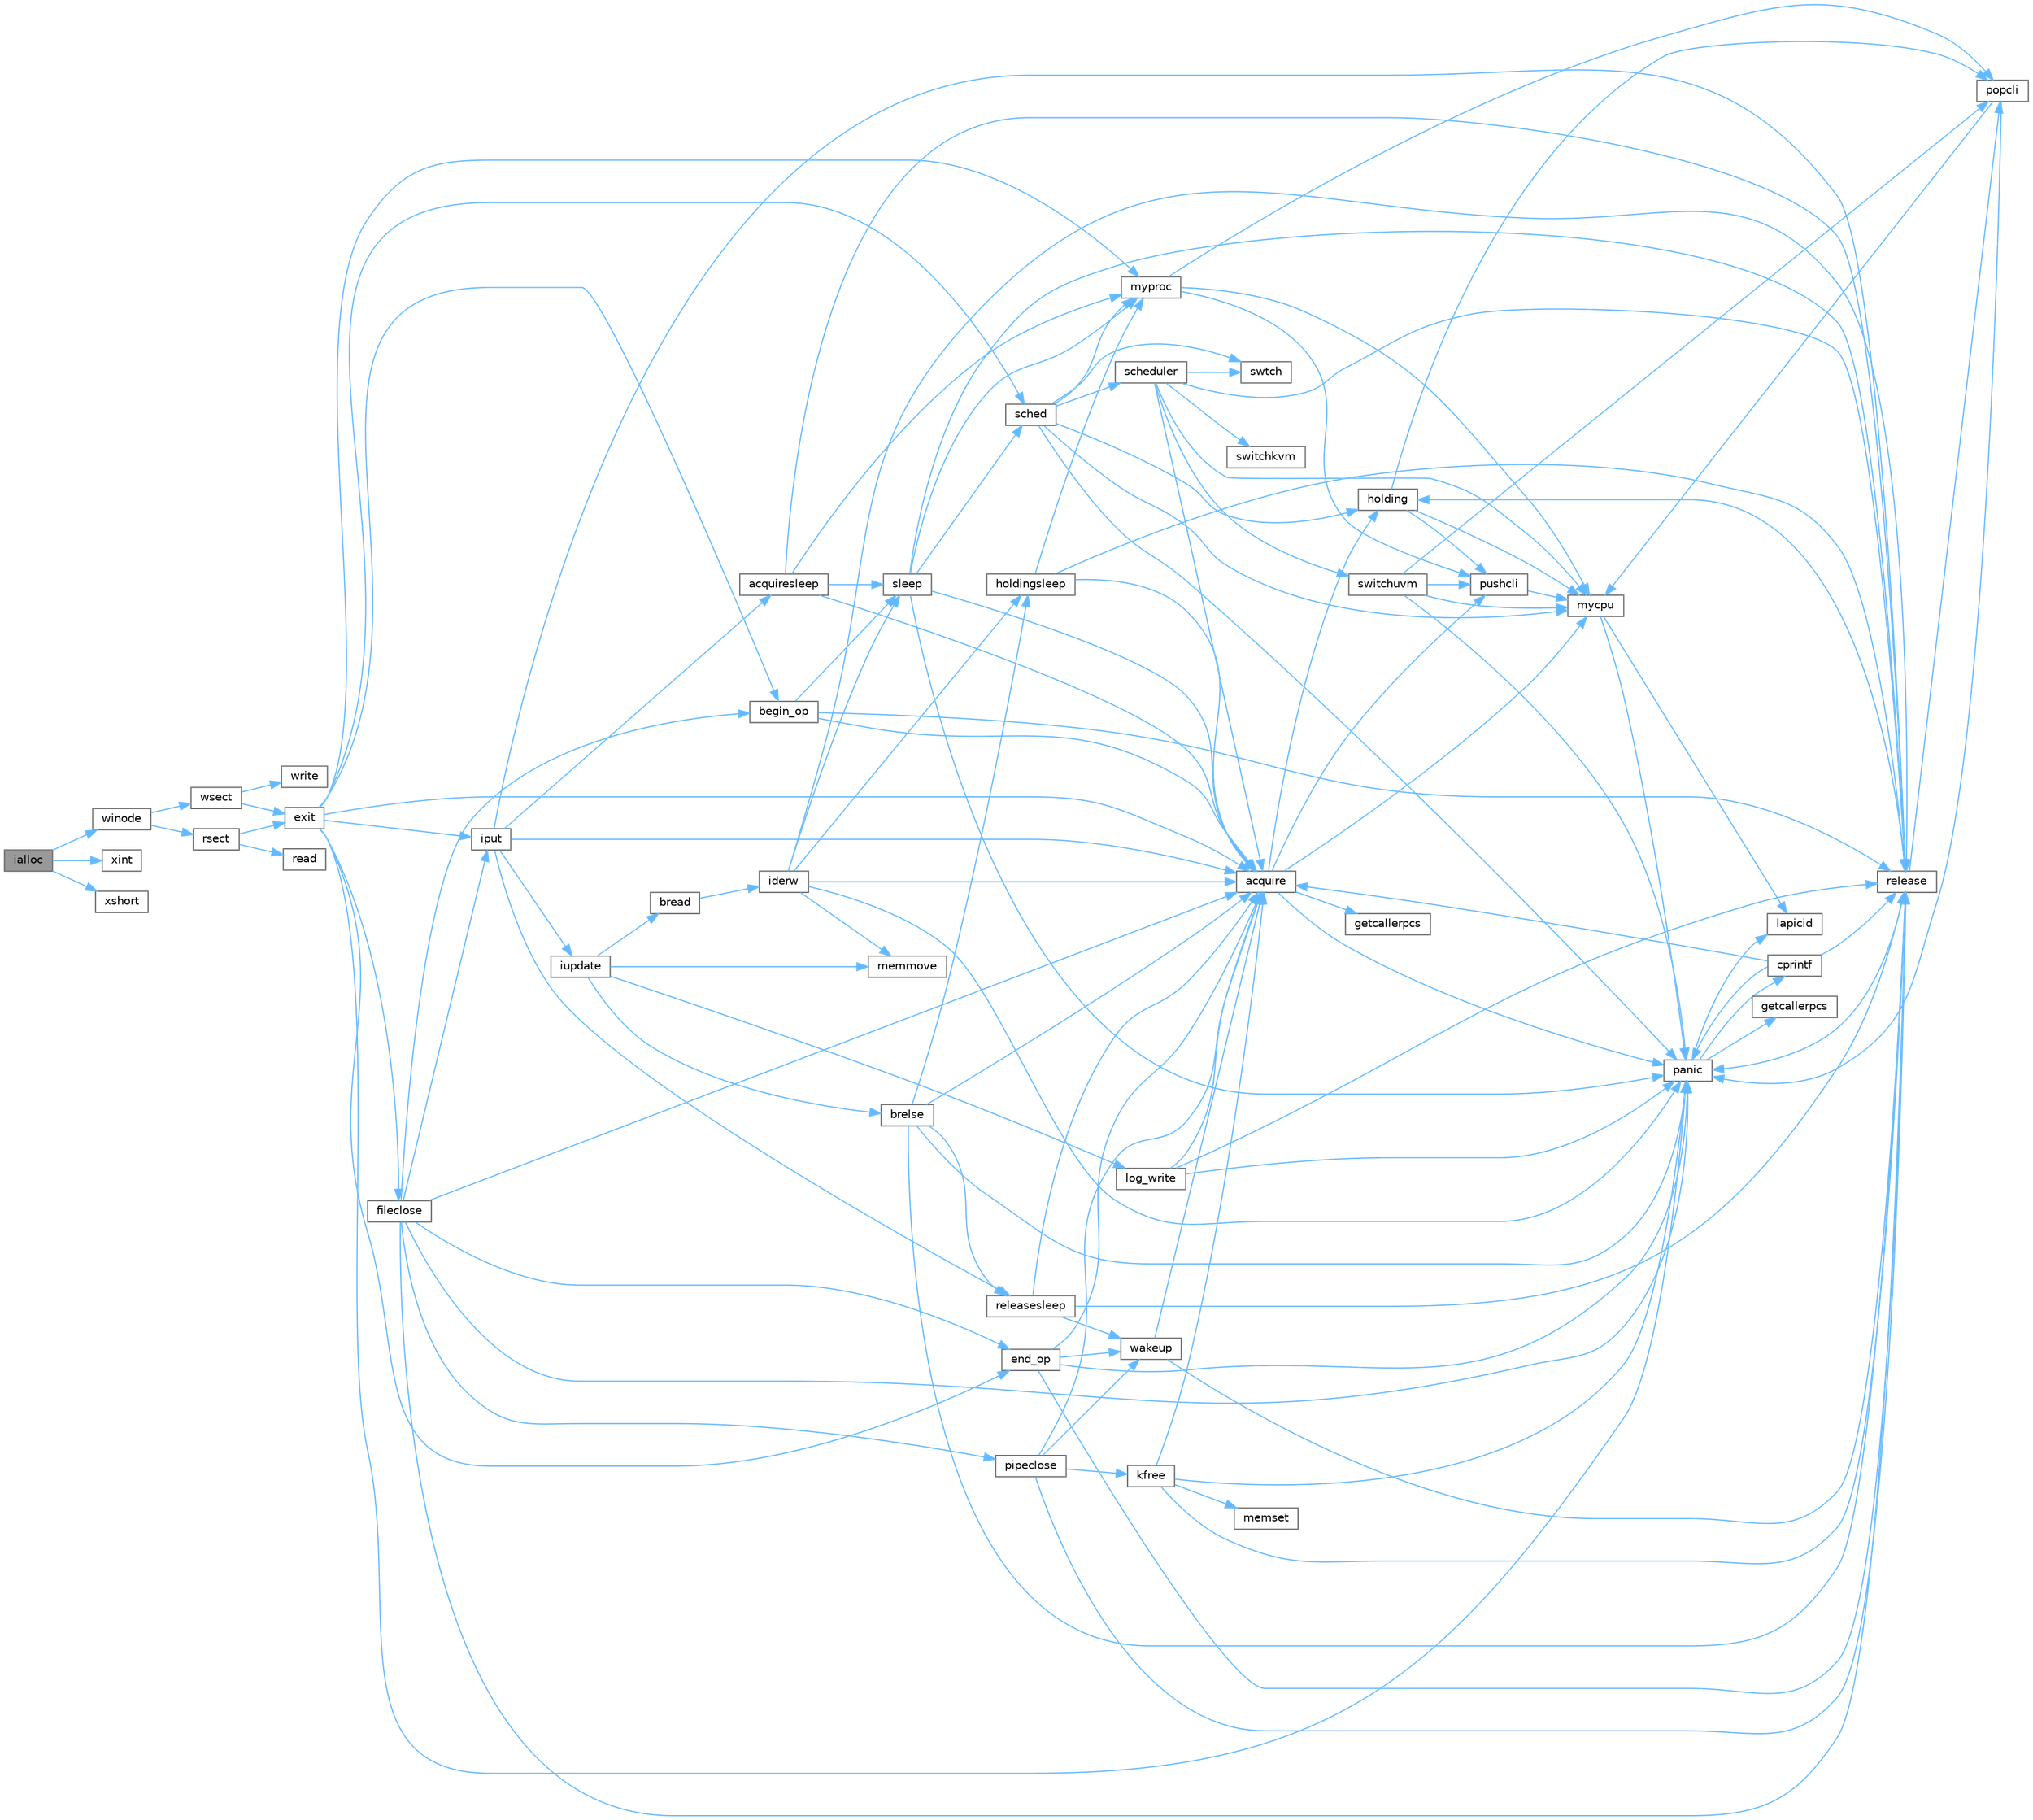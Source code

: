 digraph "ialloc"
{
 // LATEX_PDF_SIZE
  bgcolor="transparent";
  edge [fontname=Helvetica,fontsize=10,labelfontname=Helvetica,labelfontsize=10];
  node [fontname=Helvetica,fontsize=10,shape=box,height=0.2,width=0.4];
  rankdir="LR";
  Node1 [id="Node000001",label="ialloc",height=0.2,width=0.4,color="gray40", fillcolor="grey60", style="filled", fontcolor="black",tooltip=" "];
  Node1 -> Node2 [id="edge122_Node000001_Node000002",color="steelblue1",style="solid",tooltip=" "];
  Node2 [id="Node000002",label="winode",height=0.2,width=0.4,color="grey40", fillcolor="white", style="filled",URL="$d7/d1f/mkfs_8c.html#a2540c48cea7dc865909cfb3f8450a887",tooltip=" "];
  Node2 -> Node3 [id="edge123_Node000002_Node000003",color="steelblue1",style="solid",tooltip=" "];
  Node3 [id="Node000003",label="rsect",height=0.2,width=0.4,color="grey40", fillcolor="white", style="filled",URL="$d7/d1f/mkfs_8c.html#a22ea835ad23cd716a962f30e4882ee80",tooltip=" "];
  Node3 -> Node4 [id="edge124_Node000003_Node000004",color="steelblue1",style="solid",tooltip=" "];
  Node4 [id="Node000004",label="exit",height=0.2,width=0.4,color="grey40", fillcolor="white", style="filled",URL="$d3/dda/proc_8c.html#aaf98ef7cdde3a0dfb2e49919de3298b1",tooltip=" "];
  Node4 -> Node5 [id="edge125_Node000004_Node000005",color="steelblue1",style="solid",tooltip=" "];
  Node5 [id="Node000005",label="acquire",height=0.2,width=0.4,color="grey40", fillcolor="white", style="filled",URL="$d3/d2d/spinlock_8c.html#aed377f16a085b00de3a4b32392adbdfb",tooltip=" "];
  Node5 -> Node6 [id="edge126_Node000005_Node000006",color="steelblue1",style="solid",tooltip=" "];
  Node6 [id="Node000006",label="getcallerpcs",height=0.2,width=0.4,color="grey40", fillcolor="white", style="filled",URL="$d3/d2d/spinlock_8c.html#a6ac35304ea80f01086b47edcc2328010",tooltip=" "];
  Node5 -> Node7 [id="edge127_Node000005_Node000007",color="steelblue1",style="solid",tooltip=" "];
  Node7 [id="Node000007",label="holding",height=0.2,width=0.4,color="grey40", fillcolor="white", style="filled",URL="$d3/d2d/spinlock_8c.html#aea48df3e5cfb903179ad3dc78ab502d9",tooltip=" "];
  Node7 -> Node8 [id="edge128_Node000007_Node000008",color="steelblue1",style="solid",tooltip=" "];
  Node8 [id="Node000008",label="mycpu",height=0.2,width=0.4,color="grey40", fillcolor="white", style="filled",URL="$d3/dda/proc_8c.html#ad427959ad025dabd8cd393b27ec39160",tooltip=" "];
  Node8 -> Node9 [id="edge129_Node000008_Node000009",color="steelblue1",style="solid",tooltip=" "];
  Node9 [id="Node000009",label="lapicid",height=0.2,width=0.4,color="grey40", fillcolor="white", style="filled",URL="$dc/df6/lapic_8c.html#a627f7996b64f99d885244a5102c85164",tooltip=" "];
  Node8 -> Node10 [id="edge130_Node000008_Node000010",color="steelblue1",style="solid",tooltip=" "];
  Node10 [id="Node000010",label="panic",height=0.2,width=0.4,color="grey40", fillcolor="white", style="filled",URL="$d0/d56/console_8c.html#a95c0aca5d6d7487933984f08b189917a",tooltip=" "];
  Node10 -> Node11 [id="edge131_Node000010_Node000011",color="steelblue1",style="solid",tooltip=" "];
  Node11 [id="Node000011",label="cprintf",height=0.2,width=0.4,color="grey40", fillcolor="white", style="filled",URL="$d0/d56/console_8c.html#a90f0742d846503e4ed1804f1df421ec6",tooltip=" "];
  Node11 -> Node5 [id="edge132_Node000011_Node000005",color="steelblue1",style="solid",tooltip=" "];
  Node11 -> Node10 [id="edge133_Node000011_Node000010",color="steelblue1",style="solid",tooltip=" "];
  Node11 -> Node12 [id="edge134_Node000011_Node000012",color="steelblue1",style="solid",tooltip=" "];
  Node12 [id="Node000012",label="release",height=0.2,width=0.4,color="grey40", fillcolor="white", style="filled",URL="$d3/d2d/spinlock_8c.html#a1cee376aa9a00e754bf5481cd5f3d97b",tooltip=" "];
  Node12 -> Node7 [id="edge135_Node000012_Node000007",color="steelblue1",style="solid",tooltip=" "];
  Node12 -> Node10 [id="edge136_Node000012_Node000010",color="steelblue1",style="solid",tooltip=" "];
  Node12 -> Node13 [id="edge137_Node000012_Node000013",color="steelblue1",style="solid",tooltip=" "];
  Node13 [id="Node000013",label="popcli",height=0.2,width=0.4,color="grey40", fillcolor="white", style="filled",URL="$d3/d2d/spinlock_8c.html#ae3424f669269fef400ce29c3aeb43fdb",tooltip=" "];
  Node13 -> Node8 [id="edge138_Node000013_Node000008",color="steelblue1",style="solid",tooltip=" "];
  Node13 -> Node10 [id="edge139_Node000013_Node000010",color="steelblue1",style="solid",tooltip=" "];
  Node10 -> Node14 [id="edge140_Node000010_Node000014",color="steelblue1",style="solid",tooltip=" "];
  Node14 [id="Node000014",label="getcallerpcs",height=0.2,width=0.4,color="grey40", fillcolor="white", style="filled",URL="$d5/d64/defs_8h.html#a4105de9e2969515d6c6c795c4386f69f",tooltip=" "];
  Node10 -> Node9 [id="edge141_Node000010_Node000009",color="steelblue1",style="solid",tooltip=" "];
  Node7 -> Node13 [id="edge142_Node000007_Node000013",color="steelblue1",style="solid",tooltip=" "];
  Node7 -> Node15 [id="edge143_Node000007_Node000015",color="steelblue1",style="solid",tooltip=" "];
  Node15 [id="Node000015",label="pushcli",height=0.2,width=0.4,color="grey40", fillcolor="white", style="filled",URL="$d3/d2d/spinlock_8c.html#a206b749d1b7768dadce61cbcde7e0f1c",tooltip=" "];
  Node15 -> Node8 [id="edge144_Node000015_Node000008",color="steelblue1",style="solid",tooltip=" "];
  Node5 -> Node8 [id="edge145_Node000005_Node000008",color="steelblue1",style="solid",tooltip=" "];
  Node5 -> Node10 [id="edge146_Node000005_Node000010",color="steelblue1",style="solid",tooltip=" "];
  Node5 -> Node15 [id="edge147_Node000005_Node000015",color="steelblue1",style="solid",tooltip=" "];
  Node4 -> Node16 [id="edge148_Node000004_Node000016",color="steelblue1",style="solid",tooltip=" "];
  Node16 [id="Node000016",label="begin_op",height=0.2,width=0.4,color="grey40", fillcolor="white", style="filled",URL="$d7/df8/log_8c.html#ac96aa31ffc0500e749c62c4d377c21c9",tooltip=" "];
  Node16 -> Node5 [id="edge149_Node000016_Node000005",color="steelblue1",style="solid",tooltip=" "];
  Node16 -> Node12 [id="edge150_Node000016_Node000012",color="steelblue1",style="solid",tooltip=" "];
  Node16 -> Node17 [id="edge151_Node000016_Node000017",color="steelblue1",style="solid",tooltip=" "];
  Node17 [id="Node000017",label="sleep",height=0.2,width=0.4,color="grey40", fillcolor="white", style="filled",URL="$d3/dda/proc_8c.html#ae70cc0370342e46f6db3bec367232457",tooltip=" "];
  Node17 -> Node5 [id="edge152_Node000017_Node000005",color="steelblue1",style="solid",tooltip=" "];
  Node17 -> Node18 [id="edge153_Node000017_Node000018",color="steelblue1",style="solid",tooltip=" "];
  Node18 [id="Node000018",label="myproc",height=0.2,width=0.4,color="grey40", fillcolor="white", style="filled",URL="$d3/dda/proc_8c.html#a41af0935f3989aae450cf8988cd9c3a9",tooltip=" "];
  Node18 -> Node8 [id="edge154_Node000018_Node000008",color="steelblue1",style="solid",tooltip=" "];
  Node18 -> Node13 [id="edge155_Node000018_Node000013",color="steelblue1",style="solid",tooltip=" "];
  Node18 -> Node15 [id="edge156_Node000018_Node000015",color="steelblue1",style="solid",tooltip=" "];
  Node17 -> Node10 [id="edge157_Node000017_Node000010",color="steelblue1",style="solid",tooltip=" "];
  Node17 -> Node12 [id="edge158_Node000017_Node000012",color="steelblue1",style="solid",tooltip=" "];
  Node17 -> Node19 [id="edge159_Node000017_Node000019",color="steelblue1",style="solid",tooltip=" "];
  Node19 [id="Node000019",label="sched",height=0.2,width=0.4,color="grey40", fillcolor="white", style="filled",URL="$d3/dda/proc_8c.html#ad788da91743c333b5bed7c4a0dd12365",tooltip=" "];
  Node19 -> Node7 [id="edge160_Node000019_Node000007",color="steelblue1",style="solid",tooltip=" "];
  Node19 -> Node8 [id="edge161_Node000019_Node000008",color="steelblue1",style="solid",tooltip=" "];
  Node19 -> Node18 [id="edge162_Node000019_Node000018",color="steelblue1",style="solid",tooltip=" "];
  Node19 -> Node10 [id="edge163_Node000019_Node000010",color="steelblue1",style="solid",tooltip=" "];
  Node19 -> Node20 [id="edge164_Node000019_Node000020",color="steelblue1",style="solid",tooltip=" "];
  Node20 [id="Node000020",label="scheduler",height=0.2,width=0.4,color="grey40", fillcolor="white", style="filled",URL="$d3/dda/proc_8c.html#a9fa00b0be5d3c4781048861e2506eb63",tooltip=" "];
  Node20 -> Node5 [id="edge165_Node000020_Node000005",color="steelblue1",style="solid",tooltip=" "];
  Node20 -> Node8 [id="edge166_Node000020_Node000008",color="steelblue1",style="solid",tooltip=" "];
  Node20 -> Node12 [id="edge167_Node000020_Node000012",color="steelblue1",style="solid",tooltip=" "];
  Node20 -> Node21 [id="edge168_Node000020_Node000021",color="steelblue1",style="solid",tooltip=" "];
  Node21 [id="Node000021",label="switchkvm",height=0.2,width=0.4,color="grey40", fillcolor="white", style="filled",URL="$de/de9/vm_8c.html#a02ca0670bc1fe12e38453082631ff360",tooltip=" "];
  Node20 -> Node22 [id="edge169_Node000020_Node000022",color="steelblue1",style="solid",tooltip=" "];
  Node22 [id="Node000022",label="switchuvm",height=0.2,width=0.4,color="grey40", fillcolor="white", style="filled",URL="$de/de9/vm_8c.html#a87c90f0ab2a1b11c2b55f4e483bb8493",tooltip=" "];
  Node22 -> Node8 [id="edge170_Node000022_Node000008",color="steelblue1",style="solid",tooltip=" "];
  Node22 -> Node10 [id="edge171_Node000022_Node000010",color="steelblue1",style="solid",tooltip=" "];
  Node22 -> Node13 [id="edge172_Node000022_Node000013",color="steelblue1",style="solid",tooltip=" "];
  Node22 -> Node15 [id="edge173_Node000022_Node000015",color="steelblue1",style="solid",tooltip=" "];
  Node20 -> Node23 [id="edge174_Node000020_Node000023",color="steelblue1",style="solid",tooltip=" "];
  Node23 [id="Node000023",label="swtch",height=0.2,width=0.4,color="grey40", fillcolor="white", style="filled",URL="$d5/d64/defs_8h.html#a1d9e7047d3dfb57809a2541d8387705e",tooltip=" "];
  Node19 -> Node23 [id="edge175_Node000019_Node000023",color="steelblue1",style="solid",tooltip=" "];
  Node4 -> Node24 [id="edge176_Node000004_Node000024",color="steelblue1",style="solid",tooltip=" "];
  Node24 [id="Node000024",label="end_op",height=0.2,width=0.4,color="grey40", fillcolor="white", style="filled",URL="$d7/df8/log_8c.html#ac0f12be0ca0de555e60b27b06a57a65b",tooltip=" "];
  Node24 -> Node5 [id="edge177_Node000024_Node000005",color="steelblue1",style="solid",tooltip=" "];
  Node24 -> Node10 [id="edge178_Node000024_Node000010",color="steelblue1",style="solid",tooltip=" "];
  Node24 -> Node12 [id="edge179_Node000024_Node000012",color="steelblue1",style="solid",tooltip=" "];
  Node24 -> Node25 [id="edge180_Node000024_Node000025",color="steelblue1",style="solid",tooltip=" "];
  Node25 [id="Node000025",label="wakeup",height=0.2,width=0.4,color="grey40", fillcolor="white", style="filled",URL="$d3/dda/proc_8c.html#a4a34d9f03e436cfa09b88f735f6ee952",tooltip=" "];
  Node25 -> Node5 [id="edge181_Node000025_Node000005",color="steelblue1",style="solid",tooltip=" "];
  Node25 -> Node12 [id="edge182_Node000025_Node000012",color="steelblue1",style="solid",tooltip=" "];
  Node4 -> Node26 [id="edge183_Node000004_Node000026",color="steelblue1",style="solid",tooltip=" "];
  Node26 [id="Node000026",label="fileclose",height=0.2,width=0.4,color="grey40", fillcolor="white", style="filled",URL="$d6/d13/file_8c.html#ae557c81ab89c24219146144bb6adaa2c",tooltip=" "];
  Node26 -> Node5 [id="edge184_Node000026_Node000005",color="steelblue1",style="solid",tooltip=" "];
  Node26 -> Node16 [id="edge185_Node000026_Node000016",color="steelblue1",style="solid",tooltip=" "];
  Node26 -> Node24 [id="edge186_Node000026_Node000024",color="steelblue1",style="solid",tooltip=" "];
  Node26 -> Node27 [id="edge187_Node000026_Node000027",color="steelblue1",style="solid",tooltip=" "];
  Node27 [id="Node000027",label="iput",height=0.2,width=0.4,color="grey40", fillcolor="white", style="filled",URL="$d2/d5a/fs_8c.html#ab3c447f135c68e4c3c1f8d5866f6e77b",tooltip=" "];
  Node27 -> Node5 [id="edge188_Node000027_Node000005",color="steelblue1",style="solid",tooltip=" "];
  Node27 -> Node28 [id="edge189_Node000027_Node000028",color="steelblue1",style="solid",tooltip=" "];
  Node28 [id="Node000028",label="acquiresleep",height=0.2,width=0.4,color="grey40", fillcolor="white", style="filled",URL="$d8/dd1/sleeplock_8c.html#aaad2d7a86d4859982dd9a132f5128ff2",tooltip=" "];
  Node28 -> Node5 [id="edge190_Node000028_Node000005",color="steelblue1",style="solid",tooltip=" "];
  Node28 -> Node18 [id="edge191_Node000028_Node000018",color="steelblue1",style="solid",tooltip=" "];
  Node28 -> Node12 [id="edge192_Node000028_Node000012",color="steelblue1",style="solid",tooltip=" "];
  Node28 -> Node17 [id="edge193_Node000028_Node000017",color="steelblue1",style="solid",tooltip=" "];
  Node27 -> Node29 [id="edge194_Node000027_Node000029",color="steelblue1",style="solid",tooltip=" "];
  Node29 [id="Node000029",label="iupdate",height=0.2,width=0.4,color="grey40", fillcolor="white", style="filled",URL="$d2/d5a/fs_8c.html#a7220afa8e5f4bea540eb95879ea7df6e",tooltip=" "];
  Node29 -> Node30 [id="edge195_Node000029_Node000030",color="steelblue1",style="solid",tooltip=" "];
  Node30 [id="Node000030",label="bread",height=0.2,width=0.4,color="grey40", fillcolor="white", style="filled",URL="$dc/de6/bio_8c.html#a30b8d2ef2300ed8e3d879a428fe39898",tooltip=" "];
  Node30 -> Node31 [id="edge196_Node000030_Node000031",color="steelblue1",style="solid",tooltip=" "];
  Node31 [id="Node000031",label="iderw",height=0.2,width=0.4,color="grey40", fillcolor="white", style="filled",URL="$da/d9b/memide_8c.html#a7f36b008f02088c86f76e98e05b55af5",tooltip=" "];
  Node31 -> Node5 [id="edge197_Node000031_Node000005",color="steelblue1",style="solid",tooltip=" "];
  Node31 -> Node32 [id="edge198_Node000031_Node000032",color="steelblue1",style="solid",tooltip=" "];
  Node32 [id="Node000032",label="holdingsleep",height=0.2,width=0.4,color="grey40", fillcolor="white", style="filled",URL="$d8/dd1/sleeplock_8c.html#a6fdbe54cbecd8fc67d74793b27adcf05",tooltip=" "];
  Node32 -> Node5 [id="edge199_Node000032_Node000005",color="steelblue1",style="solid",tooltip=" "];
  Node32 -> Node18 [id="edge200_Node000032_Node000018",color="steelblue1",style="solid",tooltip=" "];
  Node32 -> Node12 [id="edge201_Node000032_Node000012",color="steelblue1",style="solid",tooltip=" "];
  Node31 -> Node33 [id="edge202_Node000031_Node000033",color="steelblue1",style="solid",tooltip=" "];
  Node33 [id="Node000033",label="memmove",height=0.2,width=0.4,color="grey40", fillcolor="white", style="filled",URL="$d1/db0/string_8c.html#a07f97e2ed1ce37955192d52de8f4911f",tooltip=" "];
  Node31 -> Node10 [id="edge203_Node000031_Node000010",color="steelblue1",style="solid",tooltip=" "];
  Node31 -> Node12 [id="edge204_Node000031_Node000012",color="steelblue1",style="solid",tooltip=" "];
  Node31 -> Node17 [id="edge205_Node000031_Node000017",color="steelblue1",style="solid",tooltip=" "];
  Node29 -> Node34 [id="edge206_Node000029_Node000034",color="steelblue1",style="solid",tooltip=" "];
  Node34 [id="Node000034",label="brelse",height=0.2,width=0.4,color="grey40", fillcolor="white", style="filled",URL="$dc/de6/bio_8c.html#ab5335aeb503731104314321a78a6d727",tooltip=" "];
  Node34 -> Node5 [id="edge207_Node000034_Node000005",color="steelblue1",style="solid",tooltip=" "];
  Node34 -> Node32 [id="edge208_Node000034_Node000032",color="steelblue1",style="solid",tooltip=" "];
  Node34 -> Node10 [id="edge209_Node000034_Node000010",color="steelblue1",style="solid",tooltip=" "];
  Node34 -> Node12 [id="edge210_Node000034_Node000012",color="steelblue1",style="solid",tooltip=" "];
  Node34 -> Node35 [id="edge211_Node000034_Node000035",color="steelblue1",style="solid",tooltip=" "];
  Node35 [id="Node000035",label="releasesleep",height=0.2,width=0.4,color="grey40", fillcolor="white", style="filled",URL="$d8/dd1/sleeplock_8c.html#aa997067c2c9bfef15af6fa0a10c20f4a",tooltip=" "];
  Node35 -> Node5 [id="edge212_Node000035_Node000005",color="steelblue1",style="solid",tooltip=" "];
  Node35 -> Node12 [id="edge213_Node000035_Node000012",color="steelblue1",style="solid",tooltip=" "];
  Node35 -> Node25 [id="edge214_Node000035_Node000025",color="steelblue1",style="solid",tooltip=" "];
  Node29 -> Node36 [id="edge215_Node000029_Node000036",color="steelblue1",style="solid",tooltip=" "];
  Node36 [id="Node000036",label="log_write",height=0.2,width=0.4,color="grey40", fillcolor="white", style="filled",URL="$d7/df8/log_8c.html#a7eacb0fbebe5ce4c7d3ddea15908b13d",tooltip=" "];
  Node36 -> Node5 [id="edge216_Node000036_Node000005",color="steelblue1",style="solid",tooltip=" "];
  Node36 -> Node10 [id="edge217_Node000036_Node000010",color="steelblue1",style="solid",tooltip=" "];
  Node36 -> Node12 [id="edge218_Node000036_Node000012",color="steelblue1",style="solid",tooltip=" "];
  Node29 -> Node33 [id="edge219_Node000029_Node000033",color="steelblue1",style="solid",tooltip=" "];
  Node27 -> Node12 [id="edge220_Node000027_Node000012",color="steelblue1",style="solid",tooltip=" "];
  Node27 -> Node35 [id="edge221_Node000027_Node000035",color="steelblue1",style="solid",tooltip=" "];
  Node26 -> Node10 [id="edge222_Node000026_Node000010",color="steelblue1",style="solid",tooltip=" "];
  Node26 -> Node37 [id="edge223_Node000026_Node000037",color="steelblue1",style="solid",tooltip=" "];
  Node37 [id="Node000037",label="pipeclose",height=0.2,width=0.4,color="grey40", fillcolor="white", style="filled",URL="$d1/d47/pipe_8c.html#a48642f54734698f6f881ee07723292cb",tooltip=" "];
  Node37 -> Node5 [id="edge224_Node000037_Node000005",color="steelblue1",style="solid",tooltip=" "];
  Node37 -> Node38 [id="edge225_Node000037_Node000038",color="steelblue1",style="solid",tooltip=" "];
  Node38 [id="Node000038",label="kfree",height=0.2,width=0.4,color="grey40", fillcolor="white", style="filled",URL="$d4/def/kalloc_8c.html#aced59ecf8411235f6dffc065236711a5",tooltip=" "];
  Node38 -> Node5 [id="edge226_Node000038_Node000005",color="steelblue1",style="solid",tooltip=" "];
  Node38 -> Node39 [id="edge227_Node000038_Node000039",color="steelblue1",style="solid",tooltip=" "];
  Node39 [id="Node000039",label="memset",height=0.2,width=0.4,color="grey40", fillcolor="white", style="filled",URL="$db/d8a/ulib_8c.html#aa9cdc2409c15ccd5ee3b2031576f4093",tooltip=" "];
  Node38 -> Node10 [id="edge228_Node000038_Node000010",color="steelblue1",style="solid",tooltip=" "];
  Node38 -> Node12 [id="edge229_Node000038_Node000012",color="steelblue1",style="solid",tooltip=" "];
  Node37 -> Node12 [id="edge230_Node000037_Node000012",color="steelblue1",style="solid",tooltip=" "];
  Node37 -> Node25 [id="edge231_Node000037_Node000025",color="steelblue1",style="solid",tooltip=" "];
  Node26 -> Node12 [id="edge232_Node000026_Node000012",color="steelblue1",style="solid",tooltip=" "];
  Node4 -> Node27 [id="edge233_Node000004_Node000027",color="steelblue1",style="solid",tooltip=" "];
  Node4 -> Node18 [id="edge234_Node000004_Node000018",color="steelblue1",style="solid",tooltip=" "];
  Node4 -> Node10 [id="edge235_Node000004_Node000010",color="steelblue1",style="solid",tooltip=" "];
  Node4 -> Node19 [id="edge236_Node000004_Node000019",color="steelblue1",style="solid",tooltip=" "];
  Node3 -> Node40 [id="edge237_Node000003_Node000040",color="steelblue1",style="solid",tooltip=" "];
  Node40 [id="Node000040",label="read",height=0.2,width=0.4,color="grey40", fillcolor="white", style="filled",URL="$d8/ddb/user_8h.html#a2d73522d6354b8a141ecfaa9585a0c77",tooltip=" "];
  Node2 -> Node41 [id="edge238_Node000002_Node000041",color="steelblue1",style="solid",tooltip=" "];
  Node41 [id="Node000041",label="wsect",height=0.2,width=0.4,color="grey40", fillcolor="white", style="filled",URL="$d7/d1f/mkfs_8c.html#ac62d827d836d1807e4d6f365f32348bb",tooltip=" "];
  Node41 -> Node4 [id="edge239_Node000041_Node000004",color="steelblue1",style="solid",tooltip=" "];
  Node41 -> Node42 [id="edge240_Node000041_Node000042",color="steelblue1",style="solid",tooltip=" "];
  Node42 [id="Node000042",label="write",height=0.2,width=0.4,color="grey40", fillcolor="white", style="filled",URL="$d8/ddb/user_8h.html#ae57e95d717eb7386cd8b935a0c136abe",tooltip=" "];
  Node1 -> Node43 [id="edge241_Node000001_Node000043",color="steelblue1",style="solid",tooltip=" "];
  Node43 [id="Node000043",label="xint",height=0.2,width=0.4,color="grey40", fillcolor="white", style="filled",URL="$d7/d1f/mkfs_8c.html#a0cb088f1b4dabee9a6056b88a8f813ef",tooltip=" "];
  Node1 -> Node44 [id="edge242_Node000001_Node000044",color="steelblue1",style="solid",tooltip=" "];
  Node44 [id="Node000044",label="xshort",height=0.2,width=0.4,color="grey40", fillcolor="white", style="filled",URL="$d7/d1f/mkfs_8c.html#ac6dbbb3aaeee7114cf795be284be08ce",tooltip=" "];
}
